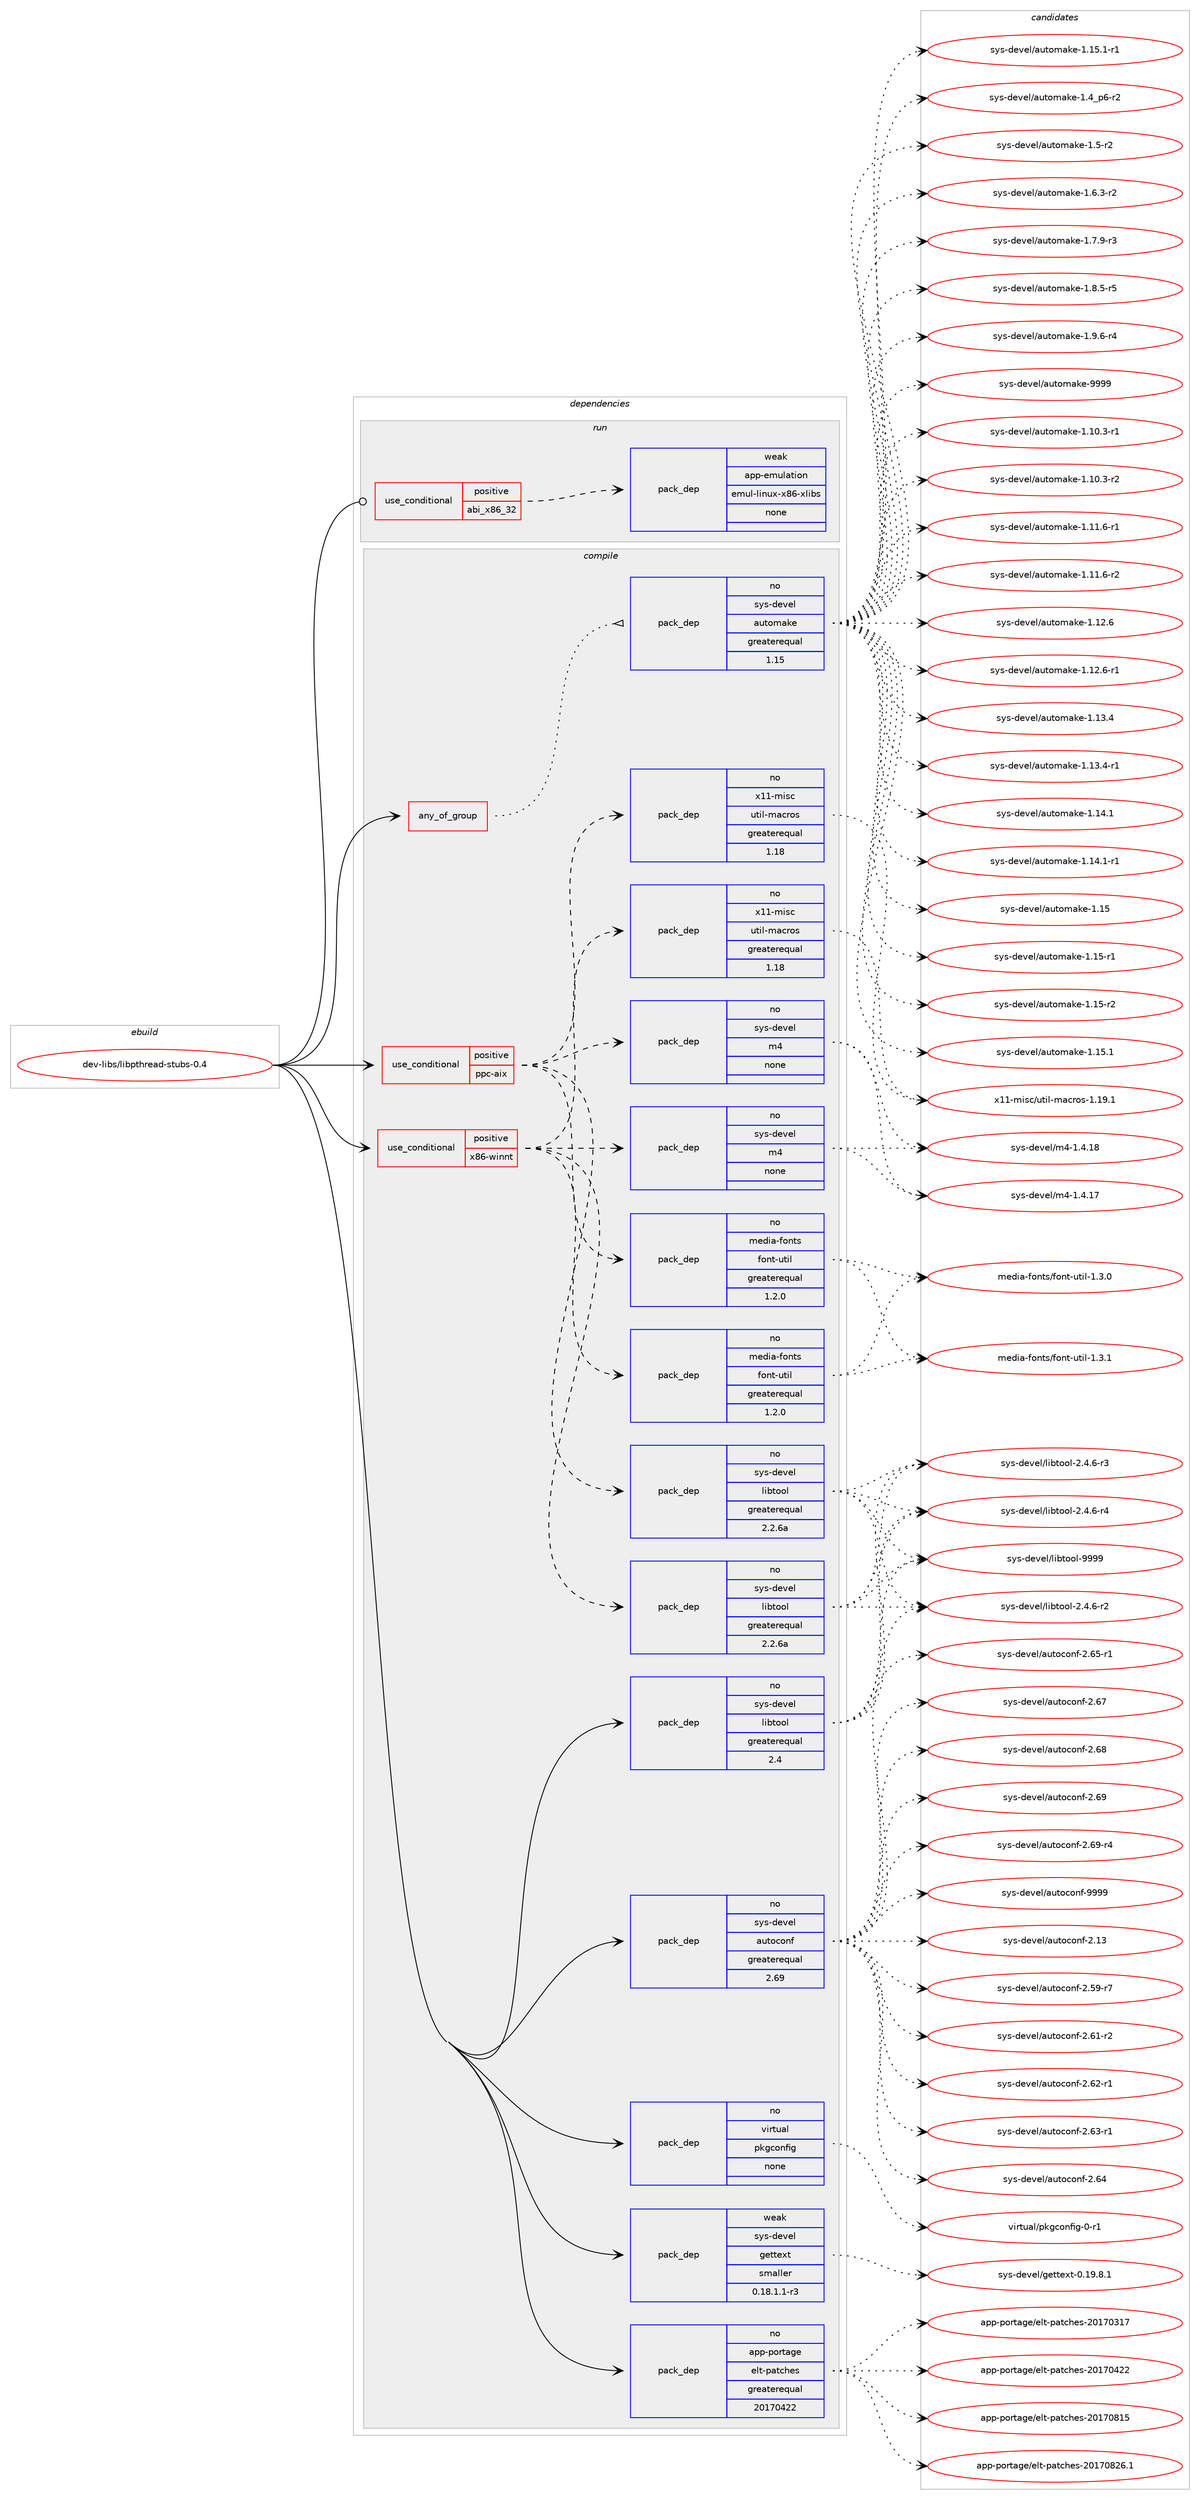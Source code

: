 digraph prolog {

# *************
# Graph options
# *************

newrank=true;
concentrate=true;
compound=true;
graph [rankdir=LR,fontname=Helvetica,fontsize=10,ranksep=1.5];#, ranksep=2.5, nodesep=0.2];
edge  [arrowhead=vee];
node  [fontname=Helvetica,fontsize=10];

# **********
# The ebuild
# **********

subgraph cluster_leftcol {
color=gray;
rank=same;
label=<<i>ebuild</i>>;
id [label="dev-libs/libpthread-stubs-0.4", color=red, width=4, href="../dev-libs/libpthread-stubs-0.4.svg"];
}

# ****************
# The dependencies
# ****************

subgraph cluster_midcol {
color=gray;
label=<<i>dependencies</i>>;
subgraph cluster_compile {
fillcolor="#eeeeee";
style=filled;
label=<<i>compile</i>>;
subgraph any3428 {
dependency116841 [label=<<TABLE BORDER="0" CELLBORDER="1" CELLSPACING="0" CELLPADDING="4"><TR><TD CELLPADDING="10">any_of_group</TD></TR></TABLE>>, shape=none, color=red];subgraph pack88116 {
dependency116842 [label=<<TABLE BORDER="0" CELLBORDER="1" CELLSPACING="0" CELLPADDING="4" WIDTH="220"><TR><TD ROWSPAN="6" CELLPADDING="30">pack_dep</TD></TR><TR><TD WIDTH="110">no</TD></TR><TR><TD>sys-devel</TD></TR><TR><TD>automake</TD></TR><TR><TD>greaterequal</TD></TR><TR><TD>1.15</TD></TR></TABLE>>, shape=none, color=blue];
}
dependency116841:e -> dependency116842:w [weight=20,style="dotted",arrowhead="oinv"];
}
id:e -> dependency116841:w [weight=20,style="solid",arrowhead="vee"];
subgraph cond25267 {
dependency116843 [label=<<TABLE BORDER="0" CELLBORDER="1" CELLSPACING="0" CELLPADDING="4"><TR><TD ROWSPAN="3" CELLPADDING="10">use_conditional</TD></TR><TR><TD>positive</TD></TR><TR><TD>ppc-aix</TD></TR></TABLE>>, shape=none, color=red];
subgraph pack88117 {
dependency116844 [label=<<TABLE BORDER="0" CELLBORDER="1" CELLSPACING="0" CELLPADDING="4" WIDTH="220"><TR><TD ROWSPAN="6" CELLPADDING="30">pack_dep</TD></TR><TR><TD WIDTH="110">no</TD></TR><TR><TD>sys-devel</TD></TR><TR><TD>libtool</TD></TR><TR><TD>greaterequal</TD></TR><TR><TD>2.2.6a</TD></TR></TABLE>>, shape=none, color=blue];
}
dependency116843:e -> dependency116844:w [weight=20,style="dashed",arrowhead="vee"];
subgraph pack88118 {
dependency116845 [label=<<TABLE BORDER="0" CELLBORDER="1" CELLSPACING="0" CELLPADDING="4" WIDTH="220"><TR><TD ROWSPAN="6" CELLPADDING="30">pack_dep</TD></TR><TR><TD WIDTH="110">no</TD></TR><TR><TD>sys-devel</TD></TR><TR><TD>m4</TD></TR><TR><TD>none</TD></TR><TR><TD></TD></TR></TABLE>>, shape=none, color=blue];
}
dependency116843:e -> dependency116845:w [weight=20,style="dashed",arrowhead="vee"];
subgraph pack88119 {
dependency116846 [label=<<TABLE BORDER="0" CELLBORDER="1" CELLSPACING="0" CELLPADDING="4" WIDTH="220"><TR><TD ROWSPAN="6" CELLPADDING="30">pack_dep</TD></TR><TR><TD WIDTH="110">no</TD></TR><TR><TD>x11-misc</TD></TR><TR><TD>util-macros</TD></TR><TR><TD>greaterequal</TD></TR><TR><TD>1.18</TD></TR></TABLE>>, shape=none, color=blue];
}
dependency116843:e -> dependency116846:w [weight=20,style="dashed",arrowhead="vee"];
subgraph pack88120 {
dependency116847 [label=<<TABLE BORDER="0" CELLBORDER="1" CELLSPACING="0" CELLPADDING="4" WIDTH="220"><TR><TD ROWSPAN="6" CELLPADDING="30">pack_dep</TD></TR><TR><TD WIDTH="110">no</TD></TR><TR><TD>media-fonts</TD></TR><TR><TD>font-util</TD></TR><TR><TD>greaterequal</TD></TR><TR><TD>1.2.0</TD></TR></TABLE>>, shape=none, color=blue];
}
dependency116843:e -> dependency116847:w [weight=20,style="dashed",arrowhead="vee"];
}
id:e -> dependency116843:w [weight=20,style="solid",arrowhead="vee"];
subgraph cond25268 {
dependency116848 [label=<<TABLE BORDER="0" CELLBORDER="1" CELLSPACING="0" CELLPADDING="4"><TR><TD ROWSPAN="3" CELLPADDING="10">use_conditional</TD></TR><TR><TD>positive</TD></TR><TR><TD>x86-winnt</TD></TR></TABLE>>, shape=none, color=red];
subgraph pack88121 {
dependency116849 [label=<<TABLE BORDER="0" CELLBORDER="1" CELLSPACING="0" CELLPADDING="4" WIDTH="220"><TR><TD ROWSPAN="6" CELLPADDING="30">pack_dep</TD></TR><TR><TD WIDTH="110">no</TD></TR><TR><TD>sys-devel</TD></TR><TR><TD>libtool</TD></TR><TR><TD>greaterequal</TD></TR><TR><TD>2.2.6a</TD></TR></TABLE>>, shape=none, color=blue];
}
dependency116848:e -> dependency116849:w [weight=20,style="dashed",arrowhead="vee"];
subgraph pack88122 {
dependency116850 [label=<<TABLE BORDER="0" CELLBORDER="1" CELLSPACING="0" CELLPADDING="4" WIDTH="220"><TR><TD ROWSPAN="6" CELLPADDING="30">pack_dep</TD></TR><TR><TD WIDTH="110">no</TD></TR><TR><TD>sys-devel</TD></TR><TR><TD>m4</TD></TR><TR><TD>none</TD></TR><TR><TD></TD></TR></TABLE>>, shape=none, color=blue];
}
dependency116848:e -> dependency116850:w [weight=20,style="dashed",arrowhead="vee"];
subgraph pack88123 {
dependency116851 [label=<<TABLE BORDER="0" CELLBORDER="1" CELLSPACING="0" CELLPADDING="4" WIDTH="220"><TR><TD ROWSPAN="6" CELLPADDING="30">pack_dep</TD></TR><TR><TD WIDTH="110">no</TD></TR><TR><TD>x11-misc</TD></TR><TR><TD>util-macros</TD></TR><TR><TD>greaterequal</TD></TR><TR><TD>1.18</TD></TR></TABLE>>, shape=none, color=blue];
}
dependency116848:e -> dependency116851:w [weight=20,style="dashed",arrowhead="vee"];
subgraph pack88124 {
dependency116852 [label=<<TABLE BORDER="0" CELLBORDER="1" CELLSPACING="0" CELLPADDING="4" WIDTH="220"><TR><TD ROWSPAN="6" CELLPADDING="30">pack_dep</TD></TR><TR><TD WIDTH="110">no</TD></TR><TR><TD>media-fonts</TD></TR><TR><TD>font-util</TD></TR><TR><TD>greaterequal</TD></TR><TR><TD>1.2.0</TD></TR></TABLE>>, shape=none, color=blue];
}
dependency116848:e -> dependency116852:w [weight=20,style="dashed",arrowhead="vee"];
}
id:e -> dependency116848:w [weight=20,style="solid",arrowhead="vee"];
subgraph pack88125 {
dependency116853 [label=<<TABLE BORDER="0" CELLBORDER="1" CELLSPACING="0" CELLPADDING="4" WIDTH="220"><TR><TD ROWSPAN="6" CELLPADDING="30">pack_dep</TD></TR><TR><TD WIDTH="110">no</TD></TR><TR><TD>app-portage</TD></TR><TR><TD>elt-patches</TD></TR><TR><TD>greaterequal</TD></TR><TR><TD>20170422</TD></TR></TABLE>>, shape=none, color=blue];
}
id:e -> dependency116853:w [weight=20,style="solid",arrowhead="vee"];
subgraph pack88126 {
dependency116854 [label=<<TABLE BORDER="0" CELLBORDER="1" CELLSPACING="0" CELLPADDING="4" WIDTH="220"><TR><TD ROWSPAN="6" CELLPADDING="30">pack_dep</TD></TR><TR><TD WIDTH="110">no</TD></TR><TR><TD>sys-devel</TD></TR><TR><TD>autoconf</TD></TR><TR><TD>greaterequal</TD></TR><TR><TD>2.69</TD></TR></TABLE>>, shape=none, color=blue];
}
id:e -> dependency116854:w [weight=20,style="solid",arrowhead="vee"];
subgraph pack88127 {
dependency116855 [label=<<TABLE BORDER="0" CELLBORDER="1" CELLSPACING="0" CELLPADDING="4" WIDTH="220"><TR><TD ROWSPAN="6" CELLPADDING="30">pack_dep</TD></TR><TR><TD WIDTH="110">no</TD></TR><TR><TD>sys-devel</TD></TR><TR><TD>libtool</TD></TR><TR><TD>greaterequal</TD></TR><TR><TD>2.4</TD></TR></TABLE>>, shape=none, color=blue];
}
id:e -> dependency116855:w [weight=20,style="solid",arrowhead="vee"];
subgraph pack88128 {
dependency116856 [label=<<TABLE BORDER="0" CELLBORDER="1" CELLSPACING="0" CELLPADDING="4" WIDTH="220"><TR><TD ROWSPAN="6" CELLPADDING="30">pack_dep</TD></TR><TR><TD WIDTH="110">no</TD></TR><TR><TD>virtual</TD></TR><TR><TD>pkgconfig</TD></TR><TR><TD>none</TD></TR><TR><TD></TD></TR></TABLE>>, shape=none, color=blue];
}
id:e -> dependency116856:w [weight=20,style="solid",arrowhead="vee"];
subgraph pack88129 {
dependency116857 [label=<<TABLE BORDER="0" CELLBORDER="1" CELLSPACING="0" CELLPADDING="4" WIDTH="220"><TR><TD ROWSPAN="6" CELLPADDING="30">pack_dep</TD></TR><TR><TD WIDTH="110">weak</TD></TR><TR><TD>sys-devel</TD></TR><TR><TD>gettext</TD></TR><TR><TD>smaller</TD></TR><TR><TD>0.18.1.1-r3</TD></TR></TABLE>>, shape=none, color=blue];
}
id:e -> dependency116857:w [weight=20,style="solid",arrowhead="vee"];
}
subgraph cluster_compileandrun {
fillcolor="#eeeeee";
style=filled;
label=<<i>compile and run</i>>;
}
subgraph cluster_run {
fillcolor="#eeeeee";
style=filled;
label=<<i>run</i>>;
subgraph cond25269 {
dependency116858 [label=<<TABLE BORDER="0" CELLBORDER="1" CELLSPACING="0" CELLPADDING="4"><TR><TD ROWSPAN="3" CELLPADDING="10">use_conditional</TD></TR><TR><TD>positive</TD></TR><TR><TD>abi_x86_32</TD></TR></TABLE>>, shape=none, color=red];
subgraph pack88130 {
dependency116859 [label=<<TABLE BORDER="0" CELLBORDER="1" CELLSPACING="0" CELLPADDING="4" WIDTH="220"><TR><TD ROWSPAN="6" CELLPADDING="30">pack_dep</TD></TR><TR><TD WIDTH="110">weak</TD></TR><TR><TD>app-emulation</TD></TR><TR><TD>emul-linux-x86-xlibs</TD></TR><TR><TD>none</TD></TR><TR><TD></TD></TR></TABLE>>, shape=none, color=blue];
}
dependency116858:e -> dependency116859:w [weight=20,style="dashed",arrowhead="vee"];
}
id:e -> dependency116858:w [weight=20,style="solid",arrowhead="odot"];
}
}

# **************
# The candidates
# **************

subgraph cluster_choices {
rank=same;
color=gray;
label=<<i>candidates</i>>;

subgraph choice88116 {
color=black;
nodesep=1;
choice11512111545100101118101108479711711611110997107101454946494846514511449 [label="sys-devel/automake-1.10.3-r1", color=red, width=4,href="../sys-devel/automake-1.10.3-r1.svg"];
choice11512111545100101118101108479711711611110997107101454946494846514511450 [label="sys-devel/automake-1.10.3-r2", color=red, width=4,href="../sys-devel/automake-1.10.3-r2.svg"];
choice11512111545100101118101108479711711611110997107101454946494946544511449 [label="sys-devel/automake-1.11.6-r1", color=red, width=4,href="../sys-devel/automake-1.11.6-r1.svg"];
choice11512111545100101118101108479711711611110997107101454946494946544511450 [label="sys-devel/automake-1.11.6-r2", color=red, width=4,href="../sys-devel/automake-1.11.6-r2.svg"];
choice1151211154510010111810110847971171161111099710710145494649504654 [label="sys-devel/automake-1.12.6", color=red, width=4,href="../sys-devel/automake-1.12.6.svg"];
choice11512111545100101118101108479711711611110997107101454946495046544511449 [label="sys-devel/automake-1.12.6-r1", color=red, width=4,href="../sys-devel/automake-1.12.6-r1.svg"];
choice1151211154510010111810110847971171161111099710710145494649514652 [label="sys-devel/automake-1.13.4", color=red, width=4,href="../sys-devel/automake-1.13.4.svg"];
choice11512111545100101118101108479711711611110997107101454946495146524511449 [label="sys-devel/automake-1.13.4-r1", color=red, width=4,href="../sys-devel/automake-1.13.4-r1.svg"];
choice1151211154510010111810110847971171161111099710710145494649524649 [label="sys-devel/automake-1.14.1", color=red, width=4,href="../sys-devel/automake-1.14.1.svg"];
choice11512111545100101118101108479711711611110997107101454946495246494511449 [label="sys-devel/automake-1.14.1-r1", color=red, width=4,href="../sys-devel/automake-1.14.1-r1.svg"];
choice115121115451001011181011084797117116111109971071014549464953 [label="sys-devel/automake-1.15", color=red, width=4,href="../sys-devel/automake-1.15.svg"];
choice1151211154510010111810110847971171161111099710710145494649534511449 [label="sys-devel/automake-1.15-r1", color=red, width=4,href="../sys-devel/automake-1.15-r1.svg"];
choice1151211154510010111810110847971171161111099710710145494649534511450 [label="sys-devel/automake-1.15-r2", color=red, width=4,href="../sys-devel/automake-1.15-r2.svg"];
choice1151211154510010111810110847971171161111099710710145494649534649 [label="sys-devel/automake-1.15.1", color=red, width=4,href="../sys-devel/automake-1.15.1.svg"];
choice11512111545100101118101108479711711611110997107101454946495346494511449 [label="sys-devel/automake-1.15.1-r1", color=red, width=4,href="../sys-devel/automake-1.15.1-r1.svg"];
choice115121115451001011181011084797117116111109971071014549465295112544511450 [label="sys-devel/automake-1.4_p6-r2", color=red, width=4,href="../sys-devel/automake-1.4_p6-r2.svg"];
choice11512111545100101118101108479711711611110997107101454946534511450 [label="sys-devel/automake-1.5-r2", color=red, width=4,href="../sys-devel/automake-1.5-r2.svg"];
choice115121115451001011181011084797117116111109971071014549465446514511450 [label="sys-devel/automake-1.6.3-r2", color=red, width=4,href="../sys-devel/automake-1.6.3-r2.svg"];
choice115121115451001011181011084797117116111109971071014549465546574511451 [label="sys-devel/automake-1.7.9-r3", color=red, width=4,href="../sys-devel/automake-1.7.9-r3.svg"];
choice115121115451001011181011084797117116111109971071014549465646534511453 [label="sys-devel/automake-1.8.5-r5", color=red, width=4,href="../sys-devel/automake-1.8.5-r5.svg"];
choice115121115451001011181011084797117116111109971071014549465746544511452 [label="sys-devel/automake-1.9.6-r4", color=red, width=4,href="../sys-devel/automake-1.9.6-r4.svg"];
choice115121115451001011181011084797117116111109971071014557575757 [label="sys-devel/automake-9999", color=red, width=4,href="../sys-devel/automake-9999.svg"];
dependency116842:e -> choice11512111545100101118101108479711711611110997107101454946494846514511449:w [style=dotted,weight="100"];
dependency116842:e -> choice11512111545100101118101108479711711611110997107101454946494846514511450:w [style=dotted,weight="100"];
dependency116842:e -> choice11512111545100101118101108479711711611110997107101454946494946544511449:w [style=dotted,weight="100"];
dependency116842:e -> choice11512111545100101118101108479711711611110997107101454946494946544511450:w [style=dotted,weight="100"];
dependency116842:e -> choice1151211154510010111810110847971171161111099710710145494649504654:w [style=dotted,weight="100"];
dependency116842:e -> choice11512111545100101118101108479711711611110997107101454946495046544511449:w [style=dotted,weight="100"];
dependency116842:e -> choice1151211154510010111810110847971171161111099710710145494649514652:w [style=dotted,weight="100"];
dependency116842:e -> choice11512111545100101118101108479711711611110997107101454946495146524511449:w [style=dotted,weight="100"];
dependency116842:e -> choice1151211154510010111810110847971171161111099710710145494649524649:w [style=dotted,weight="100"];
dependency116842:e -> choice11512111545100101118101108479711711611110997107101454946495246494511449:w [style=dotted,weight="100"];
dependency116842:e -> choice115121115451001011181011084797117116111109971071014549464953:w [style=dotted,weight="100"];
dependency116842:e -> choice1151211154510010111810110847971171161111099710710145494649534511449:w [style=dotted,weight="100"];
dependency116842:e -> choice1151211154510010111810110847971171161111099710710145494649534511450:w [style=dotted,weight="100"];
dependency116842:e -> choice1151211154510010111810110847971171161111099710710145494649534649:w [style=dotted,weight="100"];
dependency116842:e -> choice11512111545100101118101108479711711611110997107101454946495346494511449:w [style=dotted,weight="100"];
dependency116842:e -> choice115121115451001011181011084797117116111109971071014549465295112544511450:w [style=dotted,weight="100"];
dependency116842:e -> choice11512111545100101118101108479711711611110997107101454946534511450:w [style=dotted,weight="100"];
dependency116842:e -> choice115121115451001011181011084797117116111109971071014549465446514511450:w [style=dotted,weight="100"];
dependency116842:e -> choice115121115451001011181011084797117116111109971071014549465546574511451:w [style=dotted,weight="100"];
dependency116842:e -> choice115121115451001011181011084797117116111109971071014549465646534511453:w [style=dotted,weight="100"];
dependency116842:e -> choice115121115451001011181011084797117116111109971071014549465746544511452:w [style=dotted,weight="100"];
dependency116842:e -> choice115121115451001011181011084797117116111109971071014557575757:w [style=dotted,weight="100"];
}
subgraph choice88117 {
color=black;
nodesep=1;
choice1151211154510010111810110847108105981161111111084550465246544511450 [label="sys-devel/libtool-2.4.6-r2", color=red, width=4,href="../sys-devel/libtool-2.4.6-r2.svg"];
choice1151211154510010111810110847108105981161111111084550465246544511451 [label="sys-devel/libtool-2.4.6-r3", color=red, width=4,href="../sys-devel/libtool-2.4.6-r3.svg"];
choice1151211154510010111810110847108105981161111111084550465246544511452 [label="sys-devel/libtool-2.4.6-r4", color=red, width=4,href="../sys-devel/libtool-2.4.6-r4.svg"];
choice1151211154510010111810110847108105981161111111084557575757 [label="sys-devel/libtool-9999", color=red, width=4,href="../sys-devel/libtool-9999.svg"];
dependency116844:e -> choice1151211154510010111810110847108105981161111111084550465246544511450:w [style=dotted,weight="100"];
dependency116844:e -> choice1151211154510010111810110847108105981161111111084550465246544511451:w [style=dotted,weight="100"];
dependency116844:e -> choice1151211154510010111810110847108105981161111111084550465246544511452:w [style=dotted,weight="100"];
dependency116844:e -> choice1151211154510010111810110847108105981161111111084557575757:w [style=dotted,weight="100"];
}
subgraph choice88118 {
color=black;
nodesep=1;
choice11512111545100101118101108471095245494652464955 [label="sys-devel/m4-1.4.17", color=red, width=4,href="../sys-devel/m4-1.4.17.svg"];
choice11512111545100101118101108471095245494652464956 [label="sys-devel/m4-1.4.18", color=red, width=4,href="../sys-devel/m4-1.4.18.svg"];
dependency116845:e -> choice11512111545100101118101108471095245494652464955:w [style=dotted,weight="100"];
dependency116845:e -> choice11512111545100101118101108471095245494652464956:w [style=dotted,weight="100"];
}
subgraph choice88119 {
color=black;
nodesep=1;
choice120494945109105115994711711610510845109979911411111545494649574649 [label="x11-misc/util-macros-1.19.1", color=red, width=4,href="../x11-misc/util-macros-1.19.1.svg"];
dependency116846:e -> choice120494945109105115994711711610510845109979911411111545494649574649:w [style=dotted,weight="100"];
}
subgraph choice88120 {
color=black;
nodesep=1;
choice10910110010597451021111101161154710211111011645117116105108454946514648 [label="media-fonts/font-util-1.3.0", color=red, width=4,href="../media-fonts/font-util-1.3.0.svg"];
choice10910110010597451021111101161154710211111011645117116105108454946514649 [label="media-fonts/font-util-1.3.1", color=red, width=4,href="../media-fonts/font-util-1.3.1.svg"];
dependency116847:e -> choice10910110010597451021111101161154710211111011645117116105108454946514648:w [style=dotted,weight="100"];
dependency116847:e -> choice10910110010597451021111101161154710211111011645117116105108454946514649:w [style=dotted,weight="100"];
}
subgraph choice88121 {
color=black;
nodesep=1;
choice1151211154510010111810110847108105981161111111084550465246544511450 [label="sys-devel/libtool-2.4.6-r2", color=red, width=4,href="../sys-devel/libtool-2.4.6-r2.svg"];
choice1151211154510010111810110847108105981161111111084550465246544511451 [label="sys-devel/libtool-2.4.6-r3", color=red, width=4,href="../sys-devel/libtool-2.4.6-r3.svg"];
choice1151211154510010111810110847108105981161111111084550465246544511452 [label="sys-devel/libtool-2.4.6-r4", color=red, width=4,href="../sys-devel/libtool-2.4.6-r4.svg"];
choice1151211154510010111810110847108105981161111111084557575757 [label="sys-devel/libtool-9999", color=red, width=4,href="../sys-devel/libtool-9999.svg"];
dependency116849:e -> choice1151211154510010111810110847108105981161111111084550465246544511450:w [style=dotted,weight="100"];
dependency116849:e -> choice1151211154510010111810110847108105981161111111084550465246544511451:w [style=dotted,weight="100"];
dependency116849:e -> choice1151211154510010111810110847108105981161111111084550465246544511452:w [style=dotted,weight="100"];
dependency116849:e -> choice1151211154510010111810110847108105981161111111084557575757:w [style=dotted,weight="100"];
}
subgraph choice88122 {
color=black;
nodesep=1;
choice11512111545100101118101108471095245494652464955 [label="sys-devel/m4-1.4.17", color=red, width=4,href="../sys-devel/m4-1.4.17.svg"];
choice11512111545100101118101108471095245494652464956 [label="sys-devel/m4-1.4.18", color=red, width=4,href="../sys-devel/m4-1.4.18.svg"];
dependency116850:e -> choice11512111545100101118101108471095245494652464955:w [style=dotted,weight="100"];
dependency116850:e -> choice11512111545100101118101108471095245494652464956:w [style=dotted,weight="100"];
}
subgraph choice88123 {
color=black;
nodesep=1;
choice120494945109105115994711711610510845109979911411111545494649574649 [label="x11-misc/util-macros-1.19.1", color=red, width=4,href="../x11-misc/util-macros-1.19.1.svg"];
dependency116851:e -> choice120494945109105115994711711610510845109979911411111545494649574649:w [style=dotted,weight="100"];
}
subgraph choice88124 {
color=black;
nodesep=1;
choice10910110010597451021111101161154710211111011645117116105108454946514648 [label="media-fonts/font-util-1.3.0", color=red, width=4,href="../media-fonts/font-util-1.3.0.svg"];
choice10910110010597451021111101161154710211111011645117116105108454946514649 [label="media-fonts/font-util-1.3.1", color=red, width=4,href="../media-fonts/font-util-1.3.1.svg"];
dependency116852:e -> choice10910110010597451021111101161154710211111011645117116105108454946514648:w [style=dotted,weight="100"];
dependency116852:e -> choice10910110010597451021111101161154710211111011645117116105108454946514649:w [style=dotted,weight="100"];
}
subgraph choice88125 {
color=black;
nodesep=1;
choice97112112451121111141169710310147101108116451129711699104101115455048495548514955 [label="app-portage/elt-patches-20170317", color=red, width=4,href="../app-portage/elt-patches-20170317.svg"];
choice97112112451121111141169710310147101108116451129711699104101115455048495548525050 [label="app-portage/elt-patches-20170422", color=red, width=4,href="../app-portage/elt-patches-20170422.svg"];
choice97112112451121111141169710310147101108116451129711699104101115455048495548564953 [label="app-portage/elt-patches-20170815", color=red, width=4,href="../app-portage/elt-patches-20170815.svg"];
choice971121124511211111411697103101471011081164511297116991041011154550484955485650544649 [label="app-portage/elt-patches-20170826.1", color=red, width=4,href="../app-portage/elt-patches-20170826.1.svg"];
dependency116853:e -> choice97112112451121111141169710310147101108116451129711699104101115455048495548514955:w [style=dotted,weight="100"];
dependency116853:e -> choice97112112451121111141169710310147101108116451129711699104101115455048495548525050:w [style=dotted,weight="100"];
dependency116853:e -> choice97112112451121111141169710310147101108116451129711699104101115455048495548564953:w [style=dotted,weight="100"];
dependency116853:e -> choice971121124511211111411697103101471011081164511297116991041011154550484955485650544649:w [style=dotted,weight="100"];
}
subgraph choice88126 {
color=black;
nodesep=1;
choice115121115451001011181011084797117116111991111101024550464951 [label="sys-devel/autoconf-2.13", color=red, width=4,href="../sys-devel/autoconf-2.13.svg"];
choice1151211154510010111810110847971171161119911111010245504653574511455 [label="sys-devel/autoconf-2.59-r7", color=red, width=4,href="../sys-devel/autoconf-2.59-r7.svg"];
choice1151211154510010111810110847971171161119911111010245504654494511450 [label="sys-devel/autoconf-2.61-r2", color=red, width=4,href="../sys-devel/autoconf-2.61-r2.svg"];
choice1151211154510010111810110847971171161119911111010245504654504511449 [label="sys-devel/autoconf-2.62-r1", color=red, width=4,href="../sys-devel/autoconf-2.62-r1.svg"];
choice1151211154510010111810110847971171161119911111010245504654514511449 [label="sys-devel/autoconf-2.63-r1", color=red, width=4,href="../sys-devel/autoconf-2.63-r1.svg"];
choice115121115451001011181011084797117116111991111101024550465452 [label="sys-devel/autoconf-2.64", color=red, width=4,href="../sys-devel/autoconf-2.64.svg"];
choice1151211154510010111810110847971171161119911111010245504654534511449 [label="sys-devel/autoconf-2.65-r1", color=red, width=4,href="../sys-devel/autoconf-2.65-r1.svg"];
choice115121115451001011181011084797117116111991111101024550465455 [label="sys-devel/autoconf-2.67", color=red, width=4,href="../sys-devel/autoconf-2.67.svg"];
choice115121115451001011181011084797117116111991111101024550465456 [label="sys-devel/autoconf-2.68", color=red, width=4,href="../sys-devel/autoconf-2.68.svg"];
choice115121115451001011181011084797117116111991111101024550465457 [label="sys-devel/autoconf-2.69", color=red, width=4,href="../sys-devel/autoconf-2.69.svg"];
choice1151211154510010111810110847971171161119911111010245504654574511452 [label="sys-devel/autoconf-2.69-r4", color=red, width=4,href="../sys-devel/autoconf-2.69-r4.svg"];
choice115121115451001011181011084797117116111991111101024557575757 [label="sys-devel/autoconf-9999", color=red, width=4,href="../sys-devel/autoconf-9999.svg"];
dependency116854:e -> choice115121115451001011181011084797117116111991111101024550464951:w [style=dotted,weight="100"];
dependency116854:e -> choice1151211154510010111810110847971171161119911111010245504653574511455:w [style=dotted,weight="100"];
dependency116854:e -> choice1151211154510010111810110847971171161119911111010245504654494511450:w [style=dotted,weight="100"];
dependency116854:e -> choice1151211154510010111810110847971171161119911111010245504654504511449:w [style=dotted,weight="100"];
dependency116854:e -> choice1151211154510010111810110847971171161119911111010245504654514511449:w [style=dotted,weight="100"];
dependency116854:e -> choice115121115451001011181011084797117116111991111101024550465452:w [style=dotted,weight="100"];
dependency116854:e -> choice1151211154510010111810110847971171161119911111010245504654534511449:w [style=dotted,weight="100"];
dependency116854:e -> choice115121115451001011181011084797117116111991111101024550465455:w [style=dotted,weight="100"];
dependency116854:e -> choice115121115451001011181011084797117116111991111101024550465456:w [style=dotted,weight="100"];
dependency116854:e -> choice115121115451001011181011084797117116111991111101024550465457:w [style=dotted,weight="100"];
dependency116854:e -> choice1151211154510010111810110847971171161119911111010245504654574511452:w [style=dotted,weight="100"];
dependency116854:e -> choice115121115451001011181011084797117116111991111101024557575757:w [style=dotted,weight="100"];
}
subgraph choice88127 {
color=black;
nodesep=1;
choice1151211154510010111810110847108105981161111111084550465246544511450 [label="sys-devel/libtool-2.4.6-r2", color=red, width=4,href="../sys-devel/libtool-2.4.6-r2.svg"];
choice1151211154510010111810110847108105981161111111084550465246544511451 [label="sys-devel/libtool-2.4.6-r3", color=red, width=4,href="../sys-devel/libtool-2.4.6-r3.svg"];
choice1151211154510010111810110847108105981161111111084550465246544511452 [label="sys-devel/libtool-2.4.6-r4", color=red, width=4,href="../sys-devel/libtool-2.4.6-r4.svg"];
choice1151211154510010111810110847108105981161111111084557575757 [label="sys-devel/libtool-9999", color=red, width=4,href="../sys-devel/libtool-9999.svg"];
dependency116855:e -> choice1151211154510010111810110847108105981161111111084550465246544511450:w [style=dotted,weight="100"];
dependency116855:e -> choice1151211154510010111810110847108105981161111111084550465246544511451:w [style=dotted,weight="100"];
dependency116855:e -> choice1151211154510010111810110847108105981161111111084550465246544511452:w [style=dotted,weight="100"];
dependency116855:e -> choice1151211154510010111810110847108105981161111111084557575757:w [style=dotted,weight="100"];
}
subgraph choice88128 {
color=black;
nodesep=1;
choice11810511411611797108471121071039911111010210510345484511449 [label="virtual/pkgconfig-0-r1", color=red, width=4,href="../virtual/pkgconfig-0-r1.svg"];
dependency116856:e -> choice11810511411611797108471121071039911111010210510345484511449:w [style=dotted,weight="100"];
}
subgraph choice88129 {
color=black;
nodesep=1;
choice1151211154510010111810110847103101116116101120116454846495746564649 [label="sys-devel/gettext-0.19.8.1", color=red, width=4,href="../sys-devel/gettext-0.19.8.1.svg"];
dependency116857:e -> choice1151211154510010111810110847103101116116101120116454846495746564649:w [style=dotted,weight="100"];
}
subgraph choice88130 {
color=black;
nodesep=1;
}
}

}

